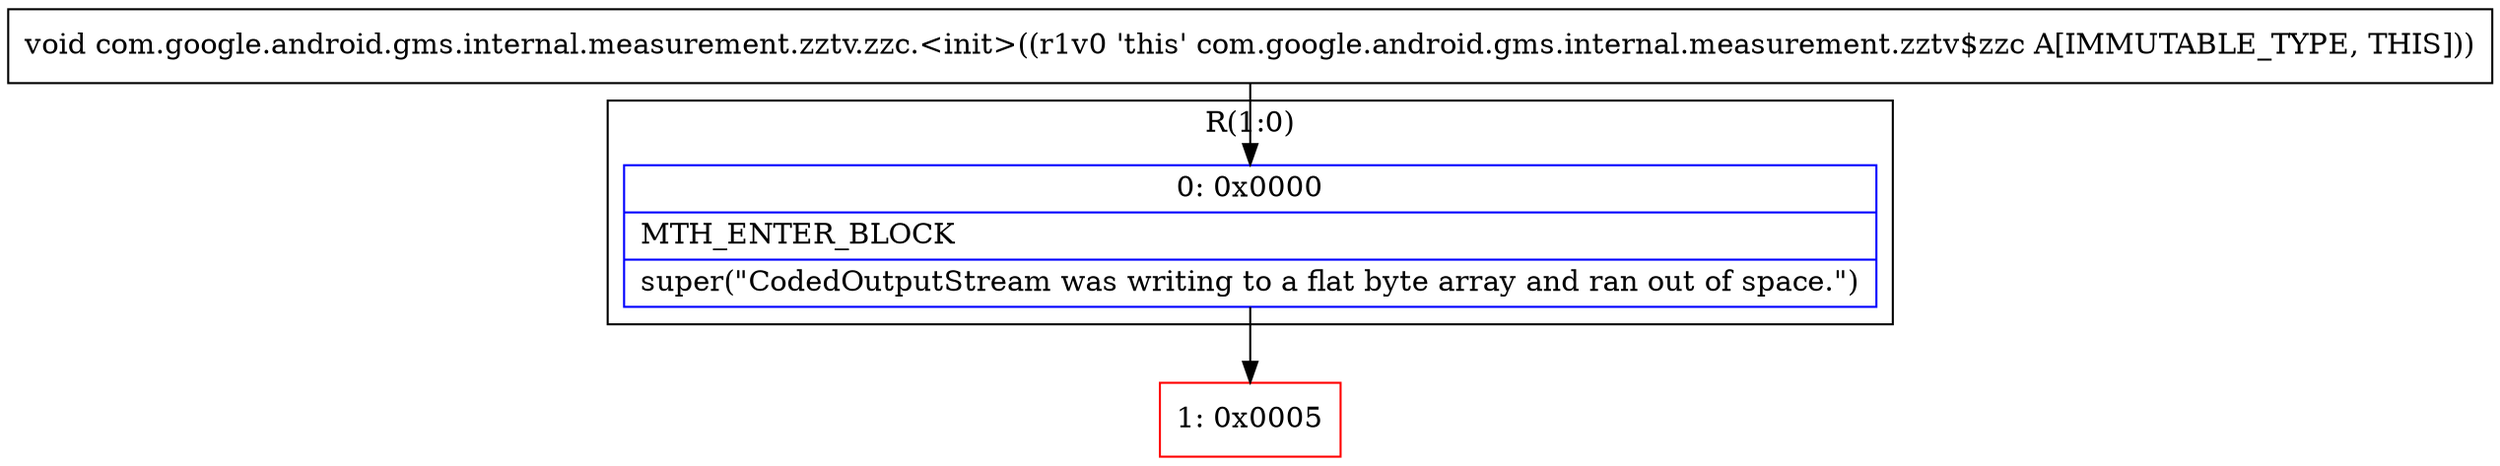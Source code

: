 digraph "CFG forcom.google.android.gms.internal.measurement.zztv.zzc.\<init\>()V" {
subgraph cluster_Region_1235153708 {
label = "R(1:0)";
node [shape=record,color=blue];
Node_0 [shape=record,label="{0\:\ 0x0000|MTH_ENTER_BLOCK\l|super(\"CodedOutputStream was writing to a flat byte array and ran out of space.\")\l}"];
}
Node_1 [shape=record,color=red,label="{1\:\ 0x0005}"];
MethodNode[shape=record,label="{void com.google.android.gms.internal.measurement.zztv.zzc.\<init\>((r1v0 'this' com.google.android.gms.internal.measurement.zztv$zzc A[IMMUTABLE_TYPE, THIS])) }"];
MethodNode -> Node_0;
Node_0 -> Node_1;
}

